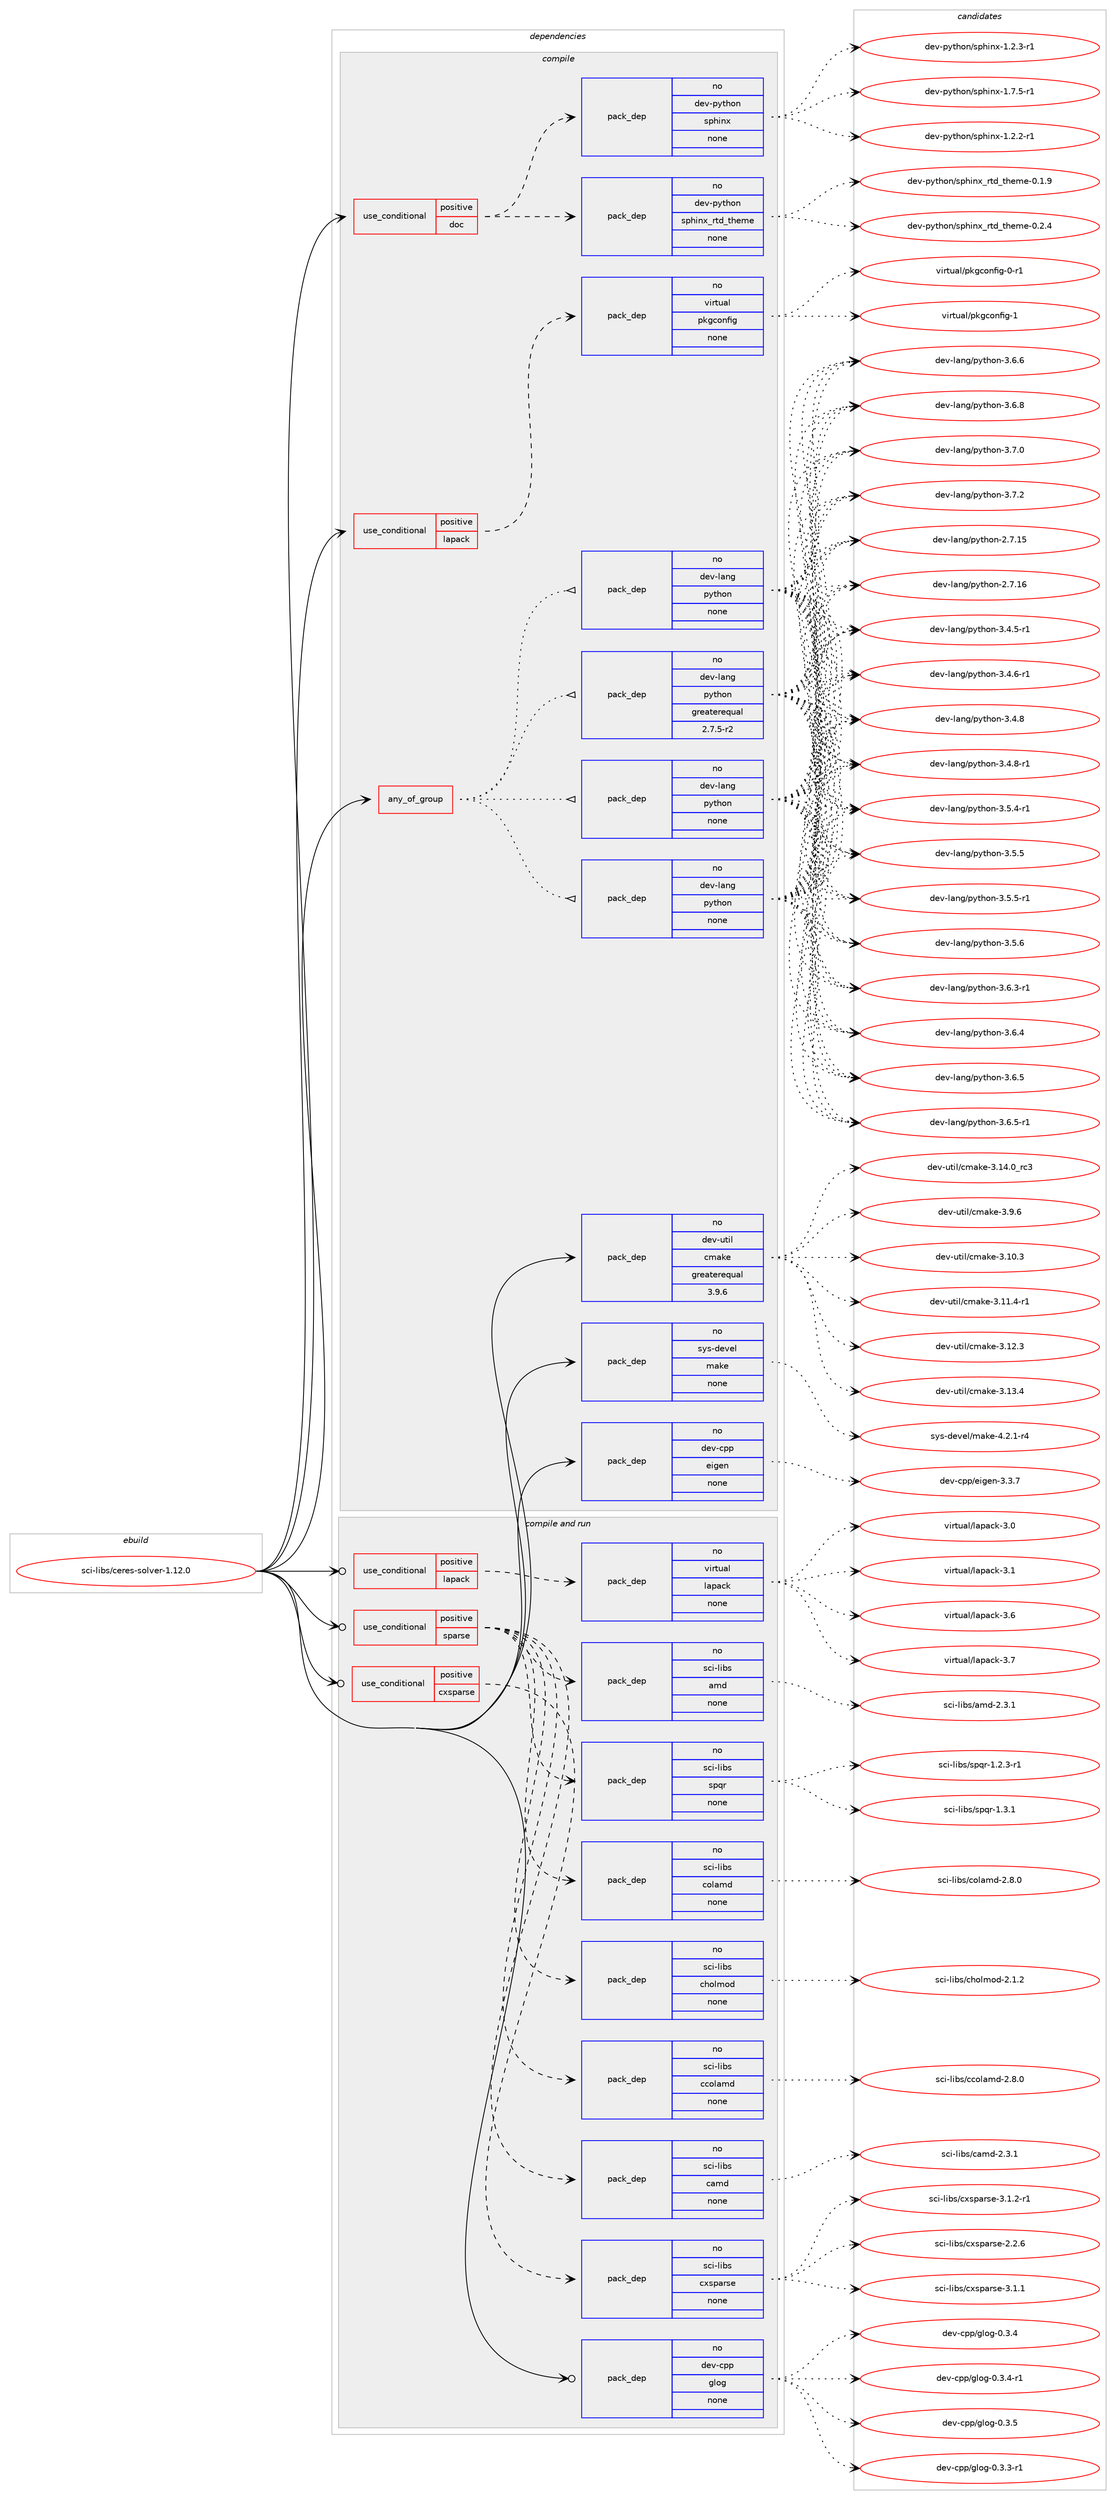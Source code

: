 digraph prolog {

# *************
# Graph options
# *************

newrank=true;
concentrate=true;
compound=true;
graph [rankdir=LR,fontname=Helvetica,fontsize=10,ranksep=1.5];#, ranksep=2.5, nodesep=0.2];
edge  [arrowhead=vee];
node  [fontname=Helvetica,fontsize=10];

# **********
# The ebuild
# **********

subgraph cluster_leftcol {
color=gray;
rank=same;
label=<<i>ebuild</i>>;
id [label="sci-libs/ceres-solver-1.12.0", color=red, width=4, href="../sci-libs/ceres-solver-1.12.0.svg"];
}

# ****************
# The dependencies
# ****************

subgraph cluster_midcol {
color=gray;
label=<<i>dependencies</i>>;
subgraph cluster_compile {
fillcolor="#eeeeee";
style=filled;
label=<<i>compile</i>>;
subgraph any26874 {
dependency1692455 [label=<<TABLE BORDER="0" CELLBORDER="1" CELLSPACING="0" CELLPADDING="4"><TR><TD CELLPADDING="10">any_of_group</TD></TR></TABLE>>, shape=none, color=red];subgraph pack1211633 {
dependency1692456 [label=<<TABLE BORDER="0" CELLBORDER="1" CELLSPACING="0" CELLPADDING="4" WIDTH="220"><TR><TD ROWSPAN="6" CELLPADDING="30">pack_dep</TD></TR><TR><TD WIDTH="110">no</TD></TR><TR><TD>dev-lang</TD></TR><TR><TD>python</TD></TR><TR><TD>none</TD></TR><TR><TD></TD></TR></TABLE>>, shape=none, color=blue];
}
dependency1692455:e -> dependency1692456:w [weight=20,style="dotted",arrowhead="oinv"];
subgraph pack1211634 {
dependency1692457 [label=<<TABLE BORDER="0" CELLBORDER="1" CELLSPACING="0" CELLPADDING="4" WIDTH="220"><TR><TD ROWSPAN="6" CELLPADDING="30">pack_dep</TD></TR><TR><TD WIDTH="110">no</TD></TR><TR><TD>dev-lang</TD></TR><TR><TD>python</TD></TR><TR><TD>none</TD></TR><TR><TD></TD></TR></TABLE>>, shape=none, color=blue];
}
dependency1692455:e -> dependency1692457:w [weight=20,style="dotted",arrowhead="oinv"];
subgraph pack1211635 {
dependency1692458 [label=<<TABLE BORDER="0" CELLBORDER="1" CELLSPACING="0" CELLPADDING="4" WIDTH="220"><TR><TD ROWSPAN="6" CELLPADDING="30">pack_dep</TD></TR><TR><TD WIDTH="110">no</TD></TR><TR><TD>dev-lang</TD></TR><TR><TD>python</TD></TR><TR><TD>none</TD></TR><TR><TD></TD></TR></TABLE>>, shape=none, color=blue];
}
dependency1692455:e -> dependency1692458:w [weight=20,style="dotted",arrowhead="oinv"];
subgraph pack1211636 {
dependency1692459 [label=<<TABLE BORDER="0" CELLBORDER="1" CELLSPACING="0" CELLPADDING="4" WIDTH="220"><TR><TD ROWSPAN="6" CELLPADDING="30">pack_dep</TD></TR><TR><TD WIDTH="110">no</TD></TR><TR><TD>dev-lang</TD></TR><TR><TD>python</TD></TR><TR><TD>greaterequal</TD></TR><TR><TD>2.7.5-r2</TD></TR></TABLE>>, shape=none, color=blue];
}
dependency1692455:e -> dependency1692459:w [weight=20,style="dotted",arrowhead="oinv"];
}
id:e -> dependency1692455:w [weight=20,style="solid",arrowhead="vee"];
subgraph cond453096 {
dependency1692460 [label=<<TABLE BORDER="0" CELLBORDER="1" CELLSPACING="0" CELLPADDING="4"><TR><TD ROWSPAN="3" CELLPADDING="10">use_conditional</TD></TR><TR><TD>positive</TD></TR><TR><TD>doc</TD></TR></TABLE>>, shape=none, color=red];
subgraph pack1211637 {
dependency1692461 [label=<<TABLE BORDER="0" CELLBORDER="1" CELLSPACING="0" CELLPADDING="4" WIDTH="220"><TR><TD ROWSPAN="6" CELLPADDING="30">pack_dep</TD></TR><TR><TD WIDTH="110">no</TD></TR><TR><TD>dev-python</TD></TR><TR><TD>sphinx</TD></TR><TR><TD>none</TD></TR><TR><TD></TD></TR></TABLE>>, shape=none, color=blue];
}
dependency1692460:e -> dependency1692461:w [weight=20,style="dashed",arrowhead="vee"];
subgraph pack1211638 {
dependency1692462 [label=<<TABLE BORDER="0" CELLBORDER="1" CELLSPACING="0" CELLPADDING="4" WIDTH="220"><TR><TD ROWSPAN="6" CELLPADDING="30">pack_dep</TD></TR><TR><TD WIDTH="110">no</TD></TR><TR><TD>dev-python</TD></TR><TR><TD>sphinx_rtd_theme</TD></TR><TR><TD>none</TD></TR><TR><TD></TD></TR></TABLE>>, shape=none, color=blue];
}
dependency1692460:e -> dependency1692462:w [weight=20,style="dashed",arrowhead="vee"];
}
id:e -> dependency1692460:w [weight=20,style="solid",arrowhead="vee"];
subgraph cond453097 {
dependency1692463 [label=<<TABLE BORDER="0" CELLBORDER="1" CELLSPACING="0" CELLPADDING="4"><TR><TD ROWSPAN="3" CELLPADDING="10">use_conditional</TD></TR><TR><TD>positive</TD></TR><TR><TD>lapack</TD></TR></TABLE>>, shape=none, color=red];
subgraph pack1211639 {
dependency1692464 [label=<<TABLE BORDER="0" CELLBORDER="1" CELLSPACING="0" CELLPADDING="4" WIDTH="220"><TR><TD ROWSPAN="6" CELLPADDING="30">pack_dep</TD></TR><TR><TD WIDTH="110">no</TD></TR><TR><TD>virtual</TD></TR><TR><TD>pkgconfig</TD></TR><TR><TD>none</TD></TR><TR><TD></TD></TR></TABLE>>, shape=none, color=blue];
}
dependency1692463:e -> dependency1692464:w [weight=20,style="dashed",arrowhead="vee"];
}
id:e -> dependency1692463:w [weight=20,style="solid",arrowhead="vee"];
subgraph pack1211640 {
dependency1692465 [label=<<TABLE BORDER="0" CELLBORDER="1" CELLSPACING="0" CELLPADDING="4" WIDTH="220"><TR><TD ROWSPAN="6" CELLPADDING="30">pack_dep</TD></TR><TR><TD WIDTH="110">no</TD></TR><TR><TD>dev-cpp</TD></TR><TR><TD>eigen</TD></TR><TR><TD>none</TD></TR><TR><TD></TD></TR></TABLE>>, shape=none, color=blue];
}
id:e -> dependency1692465:w [weight=20,style="solid",arrowhead="vee"];
subgraph pack1211641 {
dependency1692466 [label=<<TABLE BORDER="0" CELLBORDER="1" CELLSPACING="0" CELLPADDING="4" WIDTH="220"><TR><TD ROWSPAN="6" CELLPADDING="30">pack_dep</TD></TR><TR><TD WIDTH="110">no</TD></TR><TR><TD>dev-util</TD></TR><TR><TD>cmake</TD></TR><TR><TD>greaterequal</TD></TR><TR><TD>3.9.6</TD></TR></TABLE>>, shape=none, color=blue];
}
id:e -> dependency1692466:w [weight=20,style="solid",arrowhead="vee"];
subgraph pack1211642 {
dependency1692467 [label=<<TABLE BORDER="0" CELLBORDER="1" CELLSPACING="0" CELLPADDING="4" WIDTH="220"><TR><TD ROWSPAN="6" CELLPADDING="30">pack_dep</TD></TR><TR><TD WIDTH="110">no</TD></TR><TR><TD>sys-devel</TD></TR><TR><TD>make</TD></TR><TR><TD>none</TD></TR><TR><TD></TD></TR></TABLE>>, shape=none, color=blue];
}
id:e -> dependency1692467:w [weight=20,style="solid",arrowhead="vee"];
}
subgraph cluster_compileandrun {
fillcolor="#eeeeee";
style=filled;
label=<<i>compile and run</i>>;
subgraph cond453098 {
dependency1692468 [label=<<TABLE BORDER="0" CELLBORDER="1" CELLSPACING="0" CELLPADDING="4"><TR><TD ROWSPAN="3" CELLPADDING="10">use_conditional</TD></TR><TR><TD>positive</TD></TR><TR><TD>cxsparse</TD></TR></TABLE>>, shape=none, color=red];
subgraph pack1211643 {
dependency1692469 [label=<<TABLE BORDER="0" CELLBORDER="1" CELLSPACING="0" CELLPADDING="4" WIDTH="220"><TR><TD ROWSPAN="6" CELLPADDING="30">pack_dep</TD></TR><TR><TD WIDTH="110">no</TD></TR><TR><TD>sci-libs</TD></TR><TR><TD>cxsparse</TD></TR><TR><TD>none</TD></TR><TR><TD></TD></TR></TABLE>>, shape=none, color=blue];
}
dependency1692468:e -> dependency1692469:w [weight=20,style="dashed",arrowhead="vee"];
}
id:e -> dependency1692468:w [weight=20,style="solid",arrowhead="odotvee"];
subgraph cond453099 {
dependency1692470 [label=<<TABLE BORDER="0" CELLBORDER="1" CELLSPACING="0" CELLPADDING="4"><TR><TD ROWSPAN="3" CELLPADDING="10">use_conditional</TD></TR><TR><TD>positive</TD></TR><TR><TD>lapack</TD></TR></TABLE>>, shape=none, color=red];
subgraph pack1211644 {
dependency1692471 [label=<<TABLE BORDER="0" CELLBORDER="1" CELLSPACING="0" CELLPADDING="4" WIDTH="220"><TR><TD ROWSPAN="6" CELLPADDING="30">pack_dep</TD></TR><TR><TD WIDTH="110">no</TD></TR><TR><TD>virtual</TD></TR><TR><TD>lapack</TD></TR><TR><TD>none</TD></TR><TR><TD></TD></TR></TABLE>>, shape=none, color=blue];
}
dependency1692470:e -> dependency1692471:w [weight=20,style="dashed",arrowhead="vee"];
}
id:e -> dependency1692470:w [weight=20,style="solid",arrowhead="odotvee"];
subgraph cond453100 {
dependency1692472 [label=<<TABLE BORDER="0" CELLBORDER="1" CELLSPACING="0" CELLPADDING="4"><TR><TD ROWSPAN="3" CELLPADDING="10">use_conditional</TD></TR><TR><TD>positive</TD></TR><TR><TD>sparse</TD></TR></TABLE>>, shape=none, color=red];
subgraph pack1211645 {
dependency1692473 [label=<<TABLE BORDER="0" CELLBORDER="1" CELLSPACING="0" CELLPADDING="4" WIDTH="220"><TR><TD ROWSPAN="6" CELLPADDING="30">pack_dep</TD></TR><TR><TD WIDTH="110">no</TD></TR><TR><TD>sci-libs</TD></TR><TR><TD>amd</TD></TR><TR><TD>none</TD></TR><TR><TD></TD></TR></TABLE>>, shape=none, color=blue];
}
dependency1692472:e -> dependency1692473:w [weight=20,style="dashed",arrowhead="vee"];
subgraph pack1211646 {
dependency1692474 [label=<<TABLE BORDER="0" CELLBORDER="1" CELLSPACING="0" CELLPADDING="4" WIDTH="220"><TR><TD ROWSPAN="6" CELLPADDING="30">pack_dep</TD></TR><TR><TD WIDTH="110">no</TD></TR><TR><TD>sci-libs</TD></TR><TR><TD>camd</TD></TR><TR><TD>none</TD></TR><TR><TD></TD></TR></TABLE>>, shape=none, color=blue];
}
dependency1692472:e -> dependency1692474:w [weight=20,style="dashed",arrowhead="vee"];
subgraph pack1211647 {
dependency1692475 [label=<<TABLE BORDER="0" CELLBORDER="1" CELLSPACING="0" CELLPADDING="4" WIDTH="220"><TR><TD ROWSPAN="6" CELLPADDING="30">pack_dep</TD></TR><TR><TD WIDTH="110">no</TD></TR><TR><TD>sci-libs</TD></TR><TR><TD>ccolamd</TD></TR><TR><TD>none</TD></TR><TR><TD></TD></TR></TABLE>>, shape=none, color=blue];
}
dependency1692472:e -> dependency1692475:w [weight=20,style="dashed",arrowhead="vee"];
subgraph pack1211648 {
dependency1692476 [label=<<TABLE BORDER="0" CELLBORDER="1" CELLSPACING="0" CELLPADDING="4" WIDTH="220"><TR><TD ROWSPAN="6" CELLPADDING="30">pack_dep</TD></TR><TR><TD WIDTH="110">no</TD></TR><TR><TD>sci-libs</TD></TR><TR><TD>cholmod</TD></TR><TR><TD>none</TD></TR><TR><TD></TD></TR></TABLE>>, shape=none, color=blue];
}
dependency1692472:e -> dependency1692476:w [weight=20,style="dashed",arrowhead="vee"];
subgraph pack1211649 {
dependency1692477 [label=<<TABLE BORDER="0" CELLBORDER="1" CELLSPACING="0" CELLPADDING="4" WIDTH="220"><TR><TD ROWSPAN="6" CELLPADDING="30">pack_dep</TD></TR><TR><TD WIDTH="110">no</TD></TR><TR><TD>sci-libs</TD></TR><TR><TD>colamd</TD></TR><TR><TD>none</TD></TR><TR><TD></TD></TR></TABLE>>, shape=none, color=blue];
}
dependency1692472:e -> dependency1692477:w [weight=20,style="dashed",arrowhead="vee"];
subgraph pack1211650 {
dependency1692478 [label=<<TABLE BORDER="0" CELLBORDER="1" CELLSPACING="0" CELLPADDING="4" WIDTH="220"><TR><TD ROWSPAN="6" CELLPADDING="30">pack_dep</TD></TR><TR><TD WIDTH="110">no</TD></TR><TR><TD>sci-libs</TD></TR><TR><TD>spqr</TD></TR><TR><TD>none</TD></TR><TR><TD></TD></TR></TABLE>>, shape=none, color=blue];
}
dependency1692472:e -> dependency1692478:w [weight=20,style="dashed",arrowhead="vee"];
}
id:e -> dependency1692472:w [weight=20,style="solid",arrowhead="odotvee"];
subgraph pack1211651 {
dependency1692479 [label=<<TABLE BORDER="0" CELLBORDER="1" CELLSPACING="0" CELLPADDING="4" WIDTH="220"><TR><TD ROWSPAN="6" CELLPADDING="30">pack_dep</TD></TR><TR><TD WIDTH="110">no</TD></TR><TR><TD>dev-cpp</TD></TR><TR><TD>glog</TD></TR><TR><TD>none</TD></TR><TR><TD></TD></TR></TABLE>>, shape=none, color=blue];
}
id:e -> dependency1692479:w [weight=20,style="solid",arrowhead="odotvee"];
}
subgraph cluster_run {
fillcolor="#eeeeee";
style=filled;
label=<<i>run</i>>;
}
}

# **************
# The candidates
# **************

subgraph cluster_choices {
rank=same;
color=gray;
label=<<i>candidates</i>>;

subgraph choice1211633 {
color=black;
nodesep=1;
choice10010111845108971101034711212111610411111045504655464953 [label="dev-lang/python-2.7.15", color=red, width=4,href="../dev-lang/python-2.7.15.svg"];
choice10010111845108971101034711212111610411111045504655464954 [label="dev-lang/python-2.7.16", color=red, width=4,href="../dev-lang/python-2.7.16.svg"];
choice1001011184510897110103471121211161041111104551465246534511449 [label="dev-lang/python-3.4.5-r1", color=red, width=4,href="../dev-lang/python-3.4.5-r1.svg"];
choice1001011184510897110103471121211161041111104551465246544511449 [label="dev-lang/python-3.4.6-r1", color=red, width=4,href="../dev-lang/python-3.4.6-r1.svg"];
choice100101118451089711010347112121116104111110455146524656 [label="dev-lang/python-3.4.8", color=red, width=4,href="../dev-lang/python-3.4.8.svg"];
choice1001011184510897110103471121211161041111104551465246564511449 [label="dev-lang/python-3.4.8-r1", color=red, width=4,href="../dev-lang/python-3.4.8-r1.svg"];
choice1001011184510897110103471121211161041111104551465346524511449 [label="dev-lang/python-3.5.4-r1", color=red, width=4,href="../dev-lang/python-3.5.4-r1.svg"];
choice100101118451089711010347112121116104111110455146534653 [label="dev-lang/python-3.5.5", color=red, width=4,href="../dev-lang/python-3.5.5.svg"];
choice1001011184510897110103471121211161041111104551465346534511449 [label="dev-lang/python-3.5.5-r1", color=red, width=4,href="../dev-lang/python-3.5.5-r1.svg"];
choice100101118451089711010347112121116104111110455146534654 [label="dev-lang/python-3.5.6", color=red, width=4,href="../dev-lang/python-3.5.6.svg"];
choice1001011184510897110103471121211161041111104551465446514511449 [label="dev-lang/python-3.6.3-r1", color=red, width=4,href="../dev-lang/python-3.6.3-r1.svg"];
choice100101118451089711010347112121116104111110455146544652 [label="dev-lang/python-3.6.4", color=red, width=4,href="../dev-lang/python-3.6.4.svg"];
choice100101118451089711010347112121116104111110455146544653 [label="dev-lang/python-3.6.5", color=red, width=4,href="../dev-lang/python-3.6.5.svg"];
choice1001011184510897110103471121211161041111104551465446534511449 [label="dev-lang/python-3.6.5-r1", color=red, width=4,href="../dev-lang/python-3.6.5-r1.svg"];
choice100101118451089711010347112121116104111110455146544654 [label="dev-lang/python-3.6.6", color=red, width=4,href="../dev-lang/python-3.6.6.svg"];
choice100101118451089711010347112121116104111110455146544656 [label="dev-lang/python-3.6.8", color=red, width=4,href="../dev-lang/python-3.6.8.svg"];
choice100101118451089711010347112121116104111110455146554648 [label="dev-lang/python-3.7.0", color=red, width=4,href="../dev-lang/python-3.7.0.svg"];
choice100101118451089711010347112121116104111110455146554650 [label="dev-lang/python-3.7.2", color=red, width=4,href="../dev-lang/python-3.7.2.svg"];
dependency1692456:e -> choice10010111845108971101034711212111610411111045504655464953:w [style=dotted,weight="100"];
dependency1692456:e -> choice10010111845108971101034711212111610411111045504655464954:w [style=dotted,weight="100"];
dependency1692456:e -> choice1001011184510897110103471121211161041111104551465246534511449:w [style=dotted,weight="100"];
dependency1692456:e -> choice1001011184510897110103471121211161041111104551465246544511449:w [style=dotted,weight="100"];
dependency1692456:e -> choice100101118451089711010347112121116104111110455146524656:w [style=dotted,weight="100"];
dependency1692456:e -> choice1001011184510897110103471121211161041111104551465246564511449:w [style=dotted,weight="100"];
dependency1692456:e -> choice1001011184510897110103471121211161041111104551465346524511449:w [style=dotted,weight="100"];
dependency1692456:e -> choice100101118451089711010347112121116104111110455146534653:w [style=dotted,weight="100"];
dependency1692456:e -> choice1001011184510897110103471121211161041111104551465346534511449:w [style=dotted,weight="100"];
dependency1692456:e -> choice100101118451089711010347112121116104111110455146534654:w [style=dotted,weight="100"];
dependency1692456:e -> choice1001011184510897110103471121211161041111104551465446514511449:w [style=dotted,weight="100"];
dependency1692456:e -> choice100101118451089711010347112121116104111110455146544652:w [style=dotted,weight="100"];
dependency1692456:e -> choice100101118451089711010347112121116104111110455146544653:w [style=dotted,weight="100"];
dependency1692456:e -> choice1001011184510897110103471121211161041111104551465446534511449:w [style=dotted,weight="100"];
dependency1692456:e -> choice100101118451089711010347112121116104111110455146544654:w [style=dotted,weight="100"];
dependency1692456:e -> choice100101118451089711010347112121116104111110455146544656:w [style=dotted,weight="100"];
dependency1692456:e -> choice100101118451089711010347112121116104111110455146554648:w [style=dotted,weight="100"];
dependency1692456:e -> choice100101118451089711010347112121116104111110455146554650:w [style=dotted,weight="100"];
}
subgraph choice1211634 {
color=black;
nodesep=1;
choice10010111845108971101034711212111610411111045504655464953 [label="dev-lang/python-2.7.15", color=red, width=4,href="../dev-lang/python-2.7.15.svg"];
choice10010111845108971101034711212111610411111045504655464954 [label="dev-lang/python-2.7.16", color=red, width=4,href="../dev-lang/python-2.7.16.svg"];
choice1001011184510897110103471121211161041111104551465246534511449 [label="dev-lang/python-3.4.5-r1", color=red, width=4,href="../dev-lang/python-3.4.5-r1.svg"];
choice1001011184510897110103471121211161041111104551465246544511449 [label="dev-lang/python-3.4.6-r1", color=red, width=4,href="../dev-lang/python-3.4.6-r1.svg"];
choice100101118451089711010347112121116104111110455146524656 [label="dev-lang/python-3.4.8", color=red, width=4,href="../dev-lang/python-3.4.8.svg"];
choice1001011184510897110103471121211161041111104551465246564511449 [label="dev-lang/python-3.4.8-r1", color=red, width=4,href="../dev-lang/python-3.4.8-r1.svg"];
choice1001011184510897110103471121211161041111104551465346524511449 [label="dev-lang/python-3.5.4-r1", color=red, width=4,href="../dev-lang/python-3.5.4-r1.svg"];
choice100101118451089711010347112121116104111110455146534653 [label="dev-lang/python-3.5.5", color=red, width=4,href="../dev-lang/python-3.5.5.svg"];
choice1001011184510897110103471121211161041111104551465346534511449 [label="dev-lang/python-3.5.5-r1", color=red, width=4,href="../dev-lang/python-3.5.5-r1.svg"];
choice100101118451089711010347112121116104111110455146534654 [label="dev-lang/python-3.5.6", color=red, width=4,href="../dev-lang/python-3.5.6.svg"];
choice1001011184510897110103471121211161041111104551465446514511449 [label="dev-lang/python-3.6.3-r1", color=red, width=4,href="../dev-lang/python-3.6.3-r1.svg"];
choice100101118451089711010347112121116104111110455146544652 [label="dev-lang/python-3.6.4", color=red, width=4,href="../dev-lang/python-3.6.4.svg"];
choice100101118451089711010347112121116104111110455146544653 [label="dev-lang/python-3.6.5", color=red, width=4,href="../dev-lang/python-3.6.5.svg"];
choice1001011184510897110103471121211161041111104551465446534511449 [label="dev-lang/python-3.6.5-r1", color=red, width=4,href="../dev-lang/python-3.6.5-r1.svg"];
choice100101118451089711010347112121116104111110455146544654 [label="dev-lang/python-3.6.6", color=red, width=4,href="../dev-lang/python-3.6.6.svg"];
choice100101118451089711010347112121116104111110455146544656 [label="dev-lang/python-3.6.8", color=red, width=4,href="../dev-lang/python-3.6.8.svg"];
choice100101118451089711010347112121116104111110455146554648 [label="dev-lang/python-3.7.0", color=red, width=4,href="../dev-lang/python-3.7.0.svg"];
choice100101118451089711010347112121116104111110455146554650 [label="dev-lang/python-3.7.2", color=red, width=4,href="../dev-lang/python-3.7.2.svg"];
dependency1692457:e -> choice10010111845108971101034711212111610411111045504655464953:w [style=dotted,weight="100"];
dependency1692457:e -> choice10010111845108971101034711212111610411111045504655464954:w [style=dotted,weight="100"];
dependency1692457:e -> choice1001011184510897110103471121211161041111104551465246534511449:w [style=dotted,weight="100"];
dependency1692457:e -> choice1001011184510897110103471121211161041111104551465246544511449:w [style=dotted,weight="100"];
dependency1692457:e -> choice100101118451089711010347112121116104111110455146524656:w [style=dotted,weight="100"];
dependency1692457:e -> choice1001011184510897110103471121211161041111104551465246564511449:w [style=dotted,weight="100"];
dependency1692457:e -> choice1001011184510897110103471121211161041111104551465346524511449:w [style=dotted,weight="100"];
dependency1692457:e -> choice100101118451089711010347112121116104111110455146534653:w [style=dotted,weight="100"];
dependency1692457:e -> choice1001011184510897110103471121211161041111104551465346534511449:w [style=dotted,weight="100"];
dependency1692457:e -> choice100101118451089711010347112121116104111110455146534654:w [style=dotted,weight="100"];
dependency1692457:e -> choice1001011184510897110103471121211161041111104551465446514511449:w [style=dotted,weight="100"];
dependency1692457:e -> choice100101118451089711010347112121116104111110455146544652:w [style=dotted,weight="100"];
dependency1692457:e -> choice100101118451089711010347112121116104111110455146544653:w [style=dotted,weight="100"];
dependency1692457:e -> choice1001011184510897110103471121211161041111104551465446534511449:w [style=dotted,weight="100"];
dependency1692457:e -> choice100101118451089711010347112121116104111110455146544654:w [style=dotted,weight="100"];
dependency1692457:e -> choice100101118451089711010347112121116104111110455146544656:w [style=dotted,weight="100"];
dependency1692457:e -> choice100101118451089711010347112121116104111110455146554648:w [style=dotted,weight="100"];
dependency1692457:e -> choice100101118451089711010347112121116104111110455146554650:w [style=dotted,weight="100"];
}
subgraph choice1211635 {
color=black;
nodesep=1;
choice10010111845108971101034711212111610411111045504655464953 [label="dev-lang/python-2.7.15", color=red, width=4,href="../dev-lang/python-2.7.15.svg"];
choice10010111845108971101034711212111610411111045504655464954 [label="dev-lang/python-2.7.16", color=red, width=4,href="../dev-lang/python-2.7.16.svg"];
choice1001011184510897110103471121211161041111104551465246534511449 [label="dev-lang/python-3.4.5-r1", color=red, width=4,href="../dev-lang/python-3.4.5-r1.svg"];
choice1001011184510897110103471121211161041111104551465246544511449 [label="dev-lang/python-3.4.6-r1", color=red, width=4,href="../dev-lang/python-3.4.6-r1.svg"];
choice100101118451089711010347112121116104111110455146524656 [label="dev-lang/python-3.4.8", color=red, width=4,href="../dev-lang/python-3.4.8.svg"];
choice1001011184510897110103471121211161041111104551465246564511449 [label="dev-lang/python-3.4.8-r1", color=red, width=4,href="../dev-lang/python-3.4.8-r1.svg"];
choice1001011184510897110103471121211161041111104551465346524511449 [label="dev-lang/python-3.5.4-r1", color=red, width=4,href="../dev-lang/python-3.5.4-r1.svg"];
choice100101118451089711010347112121116104111110455146534653 [label="dev-lang/python-3.5.5", color=red, width=4,href="../dev-lang/python-3.5.5.svg"];
choice1001011184510897110103471121211161041111104551465346534511449 [label="dev-lang/python-3.5.5-r1", color=red, width=4,href="../dev-lang/python-3.5.5-r1.svg"];
choice100101118451089711010347112121116104111110455146534654 [label="dev-lang/python-3.5.6", color=red, width=4,href="../dev-lang/python-3.5.6.svg"];
choice1001011184510897110103471121211161041111104551465446514511449 [label="dev-lang/python-3.6.3-r1", color=red, width=4,href="../dev-lang/python-3.6.3-r1.svg"];
choice100101118451089711010347112121116104111110455146544652 [label="dev-lang/python-3.6.4", color=red, width=4,href="../dev-lang/python-3.6.4.svg"];
choice100101118451089711010347112121116104111110455146544653 [label="dev-lang/python-3.6.5", color=red, width=4,href="../dev-lang/python-3.6.5.svg"];
choice1001011184510897110103471121211161041111104551465446534511449 [label="dev-lang/python-3.6.5-r1", color=red, width=4,href="../dev-lang/python-3.6.5-r1.svg"];
choice100101118451089711010347112121116104111110455146544654 [label="dev-lang/python-3.6.6", color=red, width=4,href="../dev-lang/python-3.6.6.svg"];
choice100101118451089711010347112121116104111110455146544656 [label="dev-lang/python-3.6.8", color=red, width=4,href="../dev-lang/python-3.6.8.svg"];
choice100101118451089711010347112121116104111110455146554648 [label="dev-lang/python-3.7.0", color=red, width=4,href="../dev-lang/python-3.7.0.svg"];
choice100101118451089711010347112121116104111110455146554650 [label="dev-lang/python-3.7.2", color=red, width=4,href="../dev-lang/python-3.7.2.svg"];
dependency1692458:e -> choice10010111845108971101034711212111610411111045504655464953:w [style=dotted,weight="100"];
dependency1692458:e -> choice10010111845108971101034711212111610411111045504655464954:w [style=dotted,weight="100"];
dependency1692458:e -> choice1001011184510897110103471121211161041111104551465246534511449:w [style=dotted,weight="100"];
dependency1692458:e -> choice1001011184510897110103471121211161041111104551465246544511449:w [style=dotted,weight="100"];
dependency1692458:e -> choice100101118451089711010347112121116104111110455146524656:w [style=dotted,weight="100"];
dependency1692458:e -> choice1001011184510897110103471121211161041111104551465246564511449:w [style=dotted,weight="100"];
dependency1692458:e -> choice1001011184510897110103471121211161041111104551465346524511449:w [style=dotted,weight="100"];
dependency1692458:e -> choice100101118451089711010347112121116104111110455146534653:w [style=dotted,weight="100"];
dependency1692458:e -> choice1001011184510897110103471121211161041111104551465346534511449:w [style=dotted,weight="100"];
dependency1692458:e -> choice100101118451089711010347112121116104111110455146534654:w [style=dotted,weight="100"];
dependency1692458:e -> choice1001011184510897110103471121211161041111104551465446514511449:w [style=dotted,weight="100"];
dependency1692458:e -> choice100101118451089711010347112121116104111110455146544652:w [style=dotted,weight="100"];
dependency1692458:e -> choice100101118451089711010347112121116104111110455146544653:w [style=dotted,weight="100"];
dependency1692458:e -> choice1001011184510897110103471121211161041111104551465446534511449:w [style=dotted,weight="100"];
dependency1692458:e -> choice100101118451089711010347112121116104111110455146544654:w [style=dotted,weight="100"];
dependency1692458:e -> choice100101118451089711010347112121116104111110455146544656:w [style=dotted,weight="100"];
dependency1692458:e -> choice100101118451089711010347112121116104111110455146554648:w [style=dotted,weight="100"];
dependency1692458:e -> choice100101118451089711010347112121116104111110455146554650:w [style=dotted,weight="100"];
}
subgraph choice1211636 {
color=black;
nodesep=1;
choice10010111845108971101034711212111610411111045504655464953 [label="dev-lang/python-2.7.15", color=red, width=4,href="../dev-lang/python-2.7.15.svg"];
choice10010111845108971101034711212111610411111045504655464954 [label="dev-lang/python-2.7.16", color=red, width=4,href="../dev-lang/python-2.7.16.svg"];
choice1001011184510897110103471121211161041111104551465246534511449 [label="dev-lang/python-3.4.5-r1", color=red, width=4,href="../dev-lang/python-3.4.5-r1.svg"];
choice1001011184510897110103471121211161041111104551465246544511449 [label="dev-lang/python-3.4.6-r1", color=red, width=4,href="../dev-lang/python-3.4.6-r1.svg"];
choice100101118451089711010347112121116104111110455146524656 [label="dev-lang/python-3.4.8", color=red, width=4,href="../dev-lang/python-3.4.8.svg"];
choice1001011184510897110103471121211161041111104551465246564511449 [label="dev-lang/python-3.4.8-r1", color=red, width=4,href="../dev-lang/python-3.4.8-r1.svg"];
choice1001011184510897110103471121211161041111104551465346524511449 [label="dev-lang/python-3.5.4-r1", color=red, width=4,href="../dev-lang/python-3.5.4-r1.svg"];
choice100101118451089711010347112121116104111110455146534653 [label="dev-lang/python-3.5.5", color=red, width=4,href="../dev-lang/python-3.5.5.svg"];
choice1001011184510897110103471121211161041111104551465346534511449 [label="dev-lang/python-3.5.5-r1", color=red, width=4,href="../dev-lang/python-3.5.5-r1.svg"];
choice100101118451089711010347112121116104111110455146534654 [label="dev-lang/python-3.5.6", color=red, width=4,href="../dev-lang/python-3.5.6.svg"];
choice1001011184510897110103471121211161041111104551465446514511449 [label="dev-lang/python-3.6.3-r1", color=red, width=4,href="../dev-lang/python-3.6.3-r1.svg"];
choice100101118451089711010347112121116104111110455146544652 [label="dev-lang/python-3.6.4", color=red, width=4,href="../dev-lang/python-3.6.4.svg"];
choice100101118451089711010347112121116104111110455146544653 [label="dev-lang/python-3.6.5", color=red, width=4,href="../dev-lang/python-3.6.5.svg"];
choice1001011184510897110103471121211161041111104551465446534511449 [label="dev-lang/python-3.6.5-r1", color=red, width=4,href="../dev-lang/python-3.6.5-r1.svg"];
choice100101118451089711010347112121116104111110455146544654 [label="dev-lang/python-3.6.6", color=red, width=4,href="../dev-lang/python-3.6.6.svg"];
choice100101118451089711010347112121116104111110455146544656 [label="dev-lang/python-3.6.8", color=red, width=4,href="../dev-lang/python-3.6.8.svg"];
choice100101118451089711010347112121116104111110455146554648 [label="dev-lang/python-3.7.0", color=red, width=4,href="../dev-lang/python-3.7.0.svg"];
choice100101118451089711010347112121116104111110455146554650 [label="dev-lang/python-3.7.2", color=red, width=4,href="../dev-lang/python-3.7.2.svg"];
dependency1692459:e -> choice10010111845108971101034711212111610411111045504655464953:w [style=dotted,weight="100"];
dependency1692459:e -> choice10010111845108971101034711212111610411111045504655464954:w [style=dotted,weight="100"];
dependency1692459:e -> choice1001011184510897110103471121211161041111104551465246534511449:w [style=dotted,weight="100"];
dependency1692459:e -> choice1001011184510897110103471121211161041111104551465246544511449:w [style=dotted,weight="100"];
dependency1692459:e -> choice100101118451089711010347112121116104111110455146524656:w [style=dotted,weight="100"];
dependency1692459:e -> choice1001011184510897110103471121211161041111104551465246564511449:w [style=dotted,weight="100"];
dependency1692459:e -> choice1001011184510897110103471121211161041111104551465346524511449:w [style=dotted,weight="100"];
dependency1692459:e -> choice100101118451089711010347112121116104111110455146534653:w [style=dotted,weight="100"];
dependency1692459:e -> choice1001011184510897110103471121211161041111104551465346534511449:w [style=dotted,weight="100"];
dependency1692459:e -> choice100101118451089711010347112121116104111110455146534654:w [style=dotted,weight="100"];
dependency1692459:e -> choice1001011184510897110103471121211161041111104551465446514511449:w [style=dotted,weight="100"];
dependency1692459:e -> choice100101118451089711010347112121116104111110455146544652:w [style=dotted,weight="100"];
dependency1692459:e -> choice100101118451089711010347112121116104111110455146544653:w [style=dotted,weight="100"];
dependency1692459:e -> choice1001011184510897110103471121211161041111104551465446534511449:w [style=dotted,weight="100"];
dependency1692459:e -> choice100101118451089711010347112121116104111110455146544654:w [style=dotted,weight="100"];
dependency1692459:e -> choice100101118451089711010347112121116104111110455146544656:w [style=dotted,weight="100"];
dependency1692459:e -> choice100101118451089711010347112121116104111110455146554648:w [style=dotted,weight="100"];
dependency1692459:e -> choice100101118451089711010347112121116104111110455146554650:w [style=dotted,weight="100"];
}
subgraph choice1211637 {
color=black;
nodesep=1;
choice10010111845112121116104111110471151121041051101204549465046504511449 [label="dev-python/sphinx-1.2.2-r1", color=red, width=4,href="../dev-python/sphinx-1.2.2-r1.svg"];
choice10010111845112121116104111110471151121041051101204549465046514511449 [label="dev-python/sphinx-1.2.3-r1", color=red, width=4,href="../dev-python/sphinx-1.2.3-r1.svg"];
choice10010111845112121116104111110471151121041051101204549465546534511449 [label="dev-python/sphinx-1.7.5-r1", color=red, width=4,href="../dev-python/sphinx-1.7.5-r1.svg"];
dependency1692461:e -> choice10010111845112121116104111110471151121041051101204549465046504511449:w [style=dotted,weight="100"];
dependency1692461:e -> choice10010111845112121116104111110471151121041051101204549465046514511449:w [style=dotted,weight="100"];
dependency1692461:e -> choice10010111845112121116104111110471151121041051101204549465546534511449:w [style=dotted,weight="100"];
}
subgraph choice1211638 {
color=black;
nodesep=1;
choice10010111845112121116104111110471151121041051101209511411610095116104101109101454846494657 [label="dev-python/sphinx_rtd_theme-0.1.9", color=red, width=4,href="../dev-python/sphinx_rtd_theme-0.1.9.svg"];
choice10010111845112121116104111110471151121041051101209511411610095116104101109101454846504652 [label="dev-python/sphinx_rtd_theme-0.2.4", color=red, width=4,href="../dev-python/sphinx_rtd_theme-0.2.4.svg"];
dependency1692462:e -> choice10010111845112121116104111110471151121041051101209511411610095116104101109101454846494657:w [style=dotted,weight="100"];
dependency1692462:e -> choice10010111845112121116104111110471151121041051101209511411610095116104101109101454846504652:w [style=dotted,weight="100"];
}
subgraph choice1211639 {
color=black;
nodesep=1;
choice11810511411611797108471121071039911111010210510345484511449 [label="virtual/pkgconfig-0-r1", color=red, width=4,href="../virtual/pkgconfig-0-r1.svg"];
choice1181051141161179710847112107103991111101021051034549 [label="virtual/pkgconfig-1", color=red, width=4,href="../virtual/pkgconfig-1.svg"];
dependency1692464:e -> choice11810511411611797108471121071039911111010210510345484511449:w [style=dotted,weight="100"];
dependency1692464:e -> choice1181051141161179710847112107103991111101021051034549:w [style=dotted,weight="100"];
}
subgraph choice1211640 {
color=black;
nodesep=1;
choice100101118459911211247101105103101110455146514655 [label="dev-cpp/eigen-3.3.7", color=red, width=4,href="../dev-cpp/eigen-3.3.7.svg"];
dependency1692465:e -> choice100101118459911211247101105103101110455146514655:w [style=dotted,weight="100"];
}
subgraph choice1211641 {
color=black;
nodesep=1;
choice1001011184511711610510847991099710710145514649484651 [label="dev-util/cmake-3.10.3", color=red, width=4,href="../dev-util/cmake-3.10.3.svg"];
choice10010111845117116105108479910997107101455146494946524511449 [label="dev-util/cmake-3.11.4-r1", color=red, width=4,href="../dev-util/cmake-3.11.4-r1.svg"];
choice1001011184511711610510847991099710710145514649504651 [label="dev-util/cmake-3.12.3", color=red, width=4,href="../dev-util/cmake-3.12.3.svg"];
choice1001011184511711610510847991099710710145514649514652 [label="dev-util/cmake-3.13.4", color=red, width=4,href="../dev-util/cmake-3.13.4.svg"];
choice1001011184511711610510847991099710710145514649524648951149951 [label="dev-util/cmake-3.14.0_rc3", color=red, width=4,href="../dev-util/cmake-3.14.0_rc3.svg"];
choice10010111845117116105108479910997107101455146574654 [label="dev-util/cmake-3.9.6", color=red, width=4,href="../dev-util/cmake-3.9.6.svg"];
dependency1692466:e -> choice1001011184511711610510847991099710710145514649484651:w [style=dotted,weight="100"];
dependency1692466:e -> choice10010111845117116105108479910997107101455146494946524511449:w [style=dotted,weight="100"];
dependency1692466:e -> choice1001011184511711610510847991099710710145514649504651:w [style=dotted,weight="100"];
dependency1692466:e -> choice1001011184511711610510847991099710710145514649514652:w [style=dotted,weight="100"];
dependency1692466:e -> choice1001011184511711610510847991099710710145514649524648951149951:w [style=dotted,weight="100"];
dependency1692466:e -> choice10010111845117116105108479910997107101455146574654:w [style=dotted,weight="100"];
}
subgraph choice1211642 {
color=black;
nodesep=1;
choice1151211154510010111810110847109971071014552465046494511452 [label="sys-devel/make-4.2.1-r4", color=red, width=4,href="../sys-devel/make-4.2.1-r4.svg"];
dependency1692467:e -> choice1151211154510010111810110847109971071014552465046494511452:w [style=dotted,weight="100"];
}
subgraph choice1211643 {
color=black;
nodesep=1;
choice115991054510810598115479912011511297114115101455046504654 [label="sci-libs/cxsparse-2.2.6", color=red, width=4,href="../sci-libs/cxsparse-2.2.6.svg"];
choice115991054510810598115479912011511297114115101455146494649 [label="sci-libs/cxsparse-3.1.1", color=red, width=4,href="../sci-libs/cxsparse-3.1.1.svg"];
choice1159910545108105981154799120115112971141151014551464946504511449 [label="sci-libs/cxsparse-3.1.2-r1", color=red, width=4,href="../sci-libs/cxsparse-3.1.2-r1.svg"];
dependency1692469:e -> choice115991054510810598115479912011511297114115101455046504654:w [style=dotted,weight="100"];
dependency1692469:e -> choice115991054510810598115479912011511297114115101455146494649:w [style=dotted,weight="100"];
dependency1692469:e -> choice1159910545108105981154799120115112971141151014551464946504511449:w [style=dotted,weight="100"];
}
subgraph choice1211644 {
color=black;
nodesep=1;
choice118105114116117971084710897112979910745514648 [label="virtual/lapack-3.0", color=red, width=4,href="../virtual/lapack-3.0.svg"];
choice118105114116117971084710897112979910745514649 [label="virtual/lapack-3.1", color=red, width=4,href="../virtual/lapack-3.1.svg"];
choice118105114116117971084710897112979910745514654 [label="virtual/lapack-3.6", color=red, width=4,href="../virtual/lapack-3.6.svg"];
choice118105114116117971084710897112979910745514655 [label="virtual/lapack-3.7", color=red, width=4,href="../virtual/lapack-3.7.svg"];
dependency1692471:e -> choice118105114116117971084710897112979910745514648:w [style=dotted,weight="100"];
dependency1692471:e -> choice118105114116117971084710897112979910745514649:w [style=dotted,weight="100"];
dependency1692471:e -> choice118105114116117971084710897112979910745514654:w [style=dotted,weight="100"];
dependency1692471:e -> choice118105114116117971084710897112979910745514655:w [style=dotted,weight="100"];
}
subgraph choice1211645 {
color=black;
nodesep=1;
choice1159910545108105981154797109100455046514649 [label="sci-libs/amd-2.3.1", color=red, width=4,href="../sci-libs/amd-2.3.1.svg"];
dependency1692473:e -> choice1159910545108105981154797109100455046514649:w [style=dotted,weight="100"];
}
subgraph choice1211646 {
color=black;
nodesep=1;
choice115991054510810598115479997109100455046514649 [label="sci-libs/camd-2.3.1", color=red, width=4,href="../sci-libs/camd-2.3.1.svg"];
dependency1692474:e -> choice115991054510810598115479997109100455046514649:w [style=dotted,weight="100"];
}
subgraph choice1211647 {
color=black;
nodesep=1;
choice11599105451081059811547999911110897109100455046564648 [label="sci-libs/ccolamd-2.8.0", color=red, width=4,href="../sci-libs/ccolamd-2.8.0.svg"];
dependency1692475:e -> choice11599105451081059811547999911110897109100455046564648:w [style=dotted,weight="100"];
}
subgraph choice1211648 {
color=black;
nodesep=1;
choice1159910545108105981154799104111108109111100455046494650 [label="sci-libs/cholmod-2.1.2", color=red, width=4,href="../sci-libs/cholmod-2.1.2.svg"];
dependency1692476:e -> choice1159910545108105981154799104111108109111100455046494650:w [style=dotted,weight="100"];
}
subgraph choice1211649 {
color=black;
nodesep=1;
choice115991054510810598115479911110897109100455046564648 [label="sci-libs/colamd-2.8.0", color=red, width=4,href="../sci-libs/colamd-2.8.0.svg"];
dependency1692477:e -> choice115991054510810598115479911110897109100455046564648:w [style=dotted,weight="100"];
}
subgraph choice1211650 {
color=black;
nodesep=1;
choice115991054510810598115471151121131144549465046514511449 [label="sci-libs/spqr-1.2.3-r1", color=red, width=4,href="../sci-libs/spqr-1.2.3-r1.svg"];
choice11599105451081059811547115112113114454946514649 [label="sci-libs/spqr-1.3.1", color=red, width=4,href="../sci-libs/spqr-1.3.1.svg"];
dependency1692478:e -> choice115991054510810598115471151121131144549465046514511449:w [style=dotted,weight="100"];
dependency1692478:e -> choice11599105451081059811547115112113114454946514649:w [style=dotted,weight="100"];
}
subgraph choice1211651 {
color=black;
nodesep=1;
choice1001011184599112112471031081111034548465146514511449 [label="dev-cpp/glog-0.3.3-r1", color=red, width=4,href="../dev-cpp/glog-0.3.3-r1.svg"];
choice100101118459911211247103108111103454846514652 [label="dev-cpp/glog-0.3.4", color=red, width=4,href="../dev-cpp/glog-0.3.4.svg"];
choice1001011184599112112471031081111034548465146524511449 [label="dev-cpp/glog-0.3.4-r1", color=red, width=4,href="../dev-cpp/glog-0.3.4-r1.svg"];
choice100101118459911211247103108111103454846514653 [label="dev-cpp/glog-0.3.5", color=red, width=4,href="../dev-cpp/glog-0.3.5.svg"];
dependency1692479:e -> choice1001011184599112112471031081111034548465146514511449:w [style=dotted,weight="100"];
dependency1692479:e -> choice100101118459911211247103108111103454846514652:w [style=dotted,weight="100"];
dependency1692479:e -> choice1001011184599112112471031081111034548465146524511449:w [style=dotted,weight="100"];
dependency1692479:e -> choice100101118459911211247103108111103454846514653:w [style=dotted,weight="100"];
}
}

}
